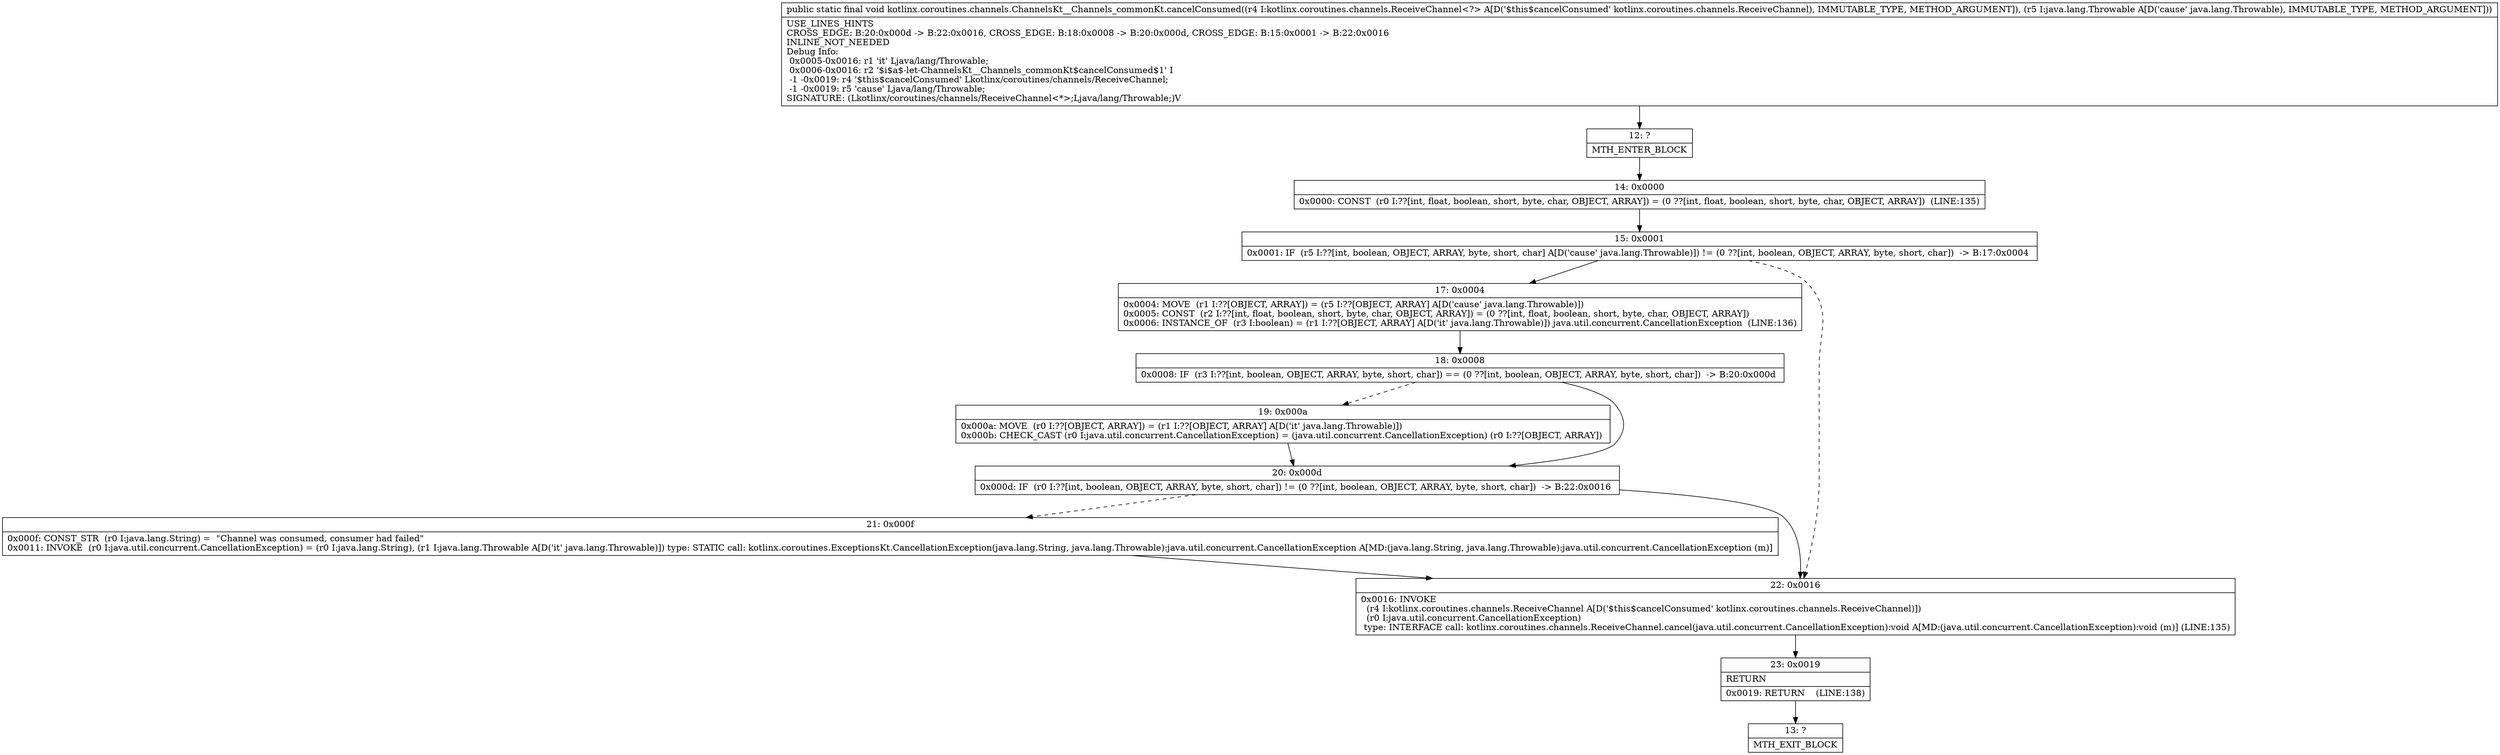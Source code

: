 digraph "CFG forkotlinx.coroutines.channels.ChannelsKt__Channels_commonKt.cancelConsumed(Lkotlinx\/coroutines\/channels\/ReceiveChannel;Ljava\/lang\/Throwable;)V" {
Node_12 [shape=record,label="{12\:\ ?|MTH_ENTER_BLOCK\l}"];
Node_14 [shape=record,label="{14\:\ 0x0000|0x0000: CONST  (r0 I:??[int, float, boolean, short, byte, char, OBJECT, ARRAY]) = (0 ??[int, float, boolean, short, byte, char, OBJECT, ARRAY])  (LINE:135)\l}"];
Node_15 [shape=record,label="{15\:\ 0x0001|0x0001: IF  (r5 I:??[int, boolean, OBJECT, ARRAY, byte, short, char] A[D('cause' java.lang.Throwable)]) != (0 ??[int, boolean, OBJECT, ARRAY, byte, short, char])  \-\> B:17:0x0004 \l}"];
Node_17 [shape=record,label="{17\:\ 0x0004|0x0004: MOVE  (r1 I:??[OBJECT, ARRAY]) = (r5 I:??[OBJECT, ARRAY] A[D('cause' java.lang.Throwable)]) \l0x0005: CONST  (r2 I:??[int, float, boolean, short, byte, char, OBJECT, ARRAY]) = (0 ??[int, float, boolean, short, byte, char, OBJECT, ARRAY]) \l0x0006: INSTANCE_OF  (r3 I:boolean) = (r1 I:??[OBJECT, ARRAY] A[D('it' java.lang.Throwable)]) java.util.concurrent.CancellationException  (LINE:136)\l}"];
Node_18 [shape=record,label="{18\:\ 0x0008|0x0008: IF  (r3 I:??[int, boolean, OBJECT, ARRAY, byte, short, char]) == (0 ??[int, boolean, OBJECT, ARRAY, byte, short, char])  \-\> B:20:0x000d \l}"];
Node_19 [shape=record,label="{19\:\ 0x000a|0x000a: MOVE  (r0 I:??[OBJECT, ARRAY]) = (r1 I:??[OBJECT, ARRAY] A[D('it' java.lang.Throwable)]) \l0x000b: CHECK_CAST (r0 I:java.util.concurrent.CancellationException) = (java.util.concurrent.CancellationException) (r0 I:??[OBJECT, ARRAY]) \l}"];
Node_20 [shape=record,label="{20\:\ 0x000d|0x000d: IF  (r0 I:??[int, boolean, OBJECT, ARRAY, byte, short, char]) != (0 ??[int, boolean, OBJECT, ARRAY, byte, short, char])  \-\> B:22:0x0016 \l}"];
Node_21 [shape=record,label="{21\:\ 0x000f|0x000f: CONST_STR  (r0 I:java.lang.String) =  \"Channel was consumed, consumer had failed\" \l0x0011: INVOKE  (r0 I:java.util.concurrent.CancellationException) = (r0 I:java.lang.String), (r1 I:java.lang.Throwable A[D('it' java.lang.Throwable)]) type: STATIC call: kotlinx.coroutines.ExceptionsKt.CancellationException(java.lang.String, java.lang.Throwable):java.util.concurrent.CancellationException A[MD:(java.lang.String, java.lang.Throwable):java.util.concurrent.CancellationException (m)]\l}"];
Node_22 [shape=record,label="{22\:\ 0x0016|0x0016: INVOKE  \l  (r4 I:kotlinx.coroutines.channels.ReceiveChannel A[D('$this$cancelConsumed' kotlinx.coroutines.channels.ReceiveChannel)])\l  (r0 I:java.util.concurrent.CancellationException)\l type: INTERFACE call: kotlinx.coroutines.channels.ReceiveChannel.cancel(java.util.concurrent.CancellationException):void A[MD:(java.util.concurrent.CancellationException):void (m)] (LINE:135)\l}"];
Node_23 [shape=record,label="{23\:\ 0x0019|RETURN\l|0x0019: RETURN    (LINE:138)\l}"];
Node_13 [shape=record,label="{13\:\ ?|MTH_EXIT_BLOCK\l}"];
MethodNode[shape=record,label="{public static final void kotlinx.coroutines.channels.ChannelsKt__Channels_commonKt.cancelConsumed((r4 I:kotlinx.coroutines.channels.ReceiveChannel\<?\> A[D('$this$cancelConsumed' kotlinx.coroutines.channels.ReceiveChannel), IMMUTABLE_TYPE, METHOD_ARGUMENT]), (r5 I:java.lang.Throwable A[D('cause' java.lang.Throwable), IMMUTABLE_TYPE, METHOD_ARGUMENT]))  | USE_LINES_HINTS\lCROSS_EDGE: B:20:0x000d \-\> B:22:0x0016, CROSS_EDGE: B:18:0x0008 \-\> B:20:0x000d, CROSS_EDGE: B:15:0x0001 \-\> B:22:0x0016\lINLINE_NOT_NEEDED\lDebug Info:\l  0x0005\-0x0016: r1 'it' Ljava\/lang\/Throwable;\l  0x0006\-0x0016: r2 '$i$a$\-let\-ChannelsKt__Channels_commonKt$cancelConsumed$1' I\l  \-1 \-0x0019: r4 '$this$cancelConsumed' Lkotlinx\/coroutines\/channels\/ReceiveChannel;\l  \-1 \-0x0019: r5 'cause' Ljava\/lang\/Throwable;\lSIGNATURE: (Lkotlinx\/coroutines\/channels\/ReceiveChannel\<*\>;Ljava\/lang\/Throwable;)V\l}"];
MethodNode -> Node_12;Node_12 -> Node_14;
Node_14 -> Node_15;
Node_15 -> Node_17;
Node_15 -> Node_22[style=dashed];
Node_17 -> Node_18;
Node_18 -> Node_19[style=dashed];
Node_18 -> Node_20;
Node_19 -> Node_20;
Node_20 -> Node_21[style=dashed];
Node_20 -> Node_22;
Node_21 -> Node_22;
Node_22 -> Node_23;
Node_23 -> Node_13;
}

